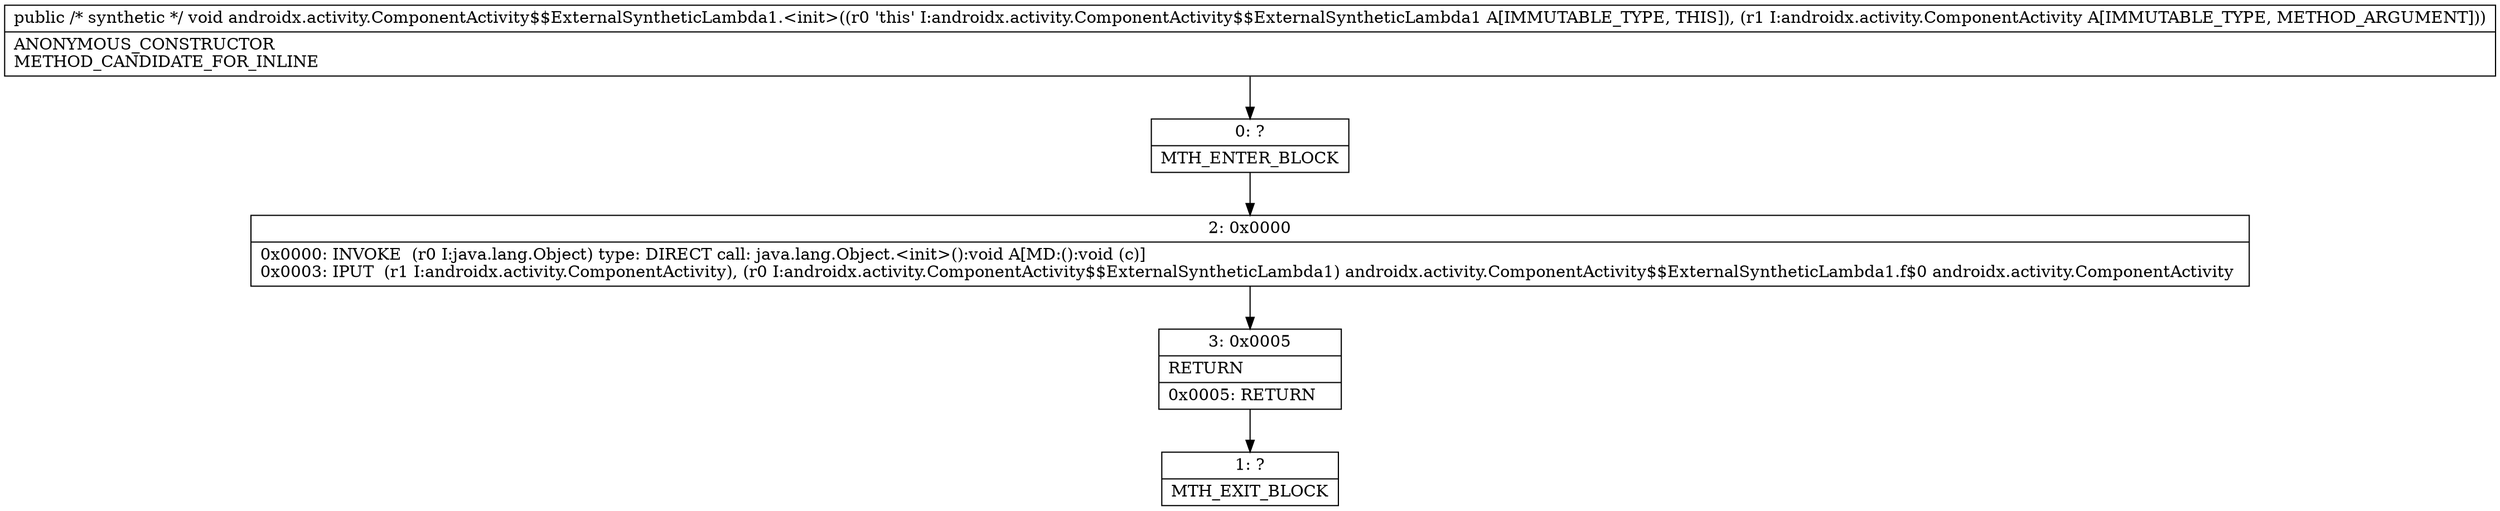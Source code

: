 digraph "CFG forandroidx.activity.ComponentActivity$$ExternalSyntheticLambda1.\<init\>(Landroidx\/activity\/ComponentActivity;)V" {
Node_0 [shape=record,label="{0\:\ ?|MTH_ENTER_BLOCK\l}"];
Node_2 [shape=record,label="{2\:\ 0x0000|0x0000: INVOKE  (r0 I:java.lang.Object) type: DIRECT call: java.lang.Object.\<init\>():void A[MD:():void (c)]\l0x0003: IPUT  (r1 I:androidx.activity.ComponentActivity), (r0 I:androidx.activity.ComponentActivity$$ExternalSyntheticLambda1) androidx.activity.ComponentActivity$$ExternalSyntheticLambda1.f$0 androidx.activity.ComponentActivity \l}"];
Node_3 [shape=record,label="{3\:\ 0x0005|RETURN\l|0x0005: RETURN   \l}"];
Node_1 [shape=record,label="{1\:\ ?|MTH_EXIT_BLOCK\l}"];
MethodNode[shape=record,label="{public \/* synthetic *\/ void androidx.activity.ComponentActivity$$ExternalSyntheticLambda1.\<init\>((r0 'this' I:androidx.activity.ComponentActivity$$ExternalSyntheticLambda1 A[IMMUTABLE_TYPE, THIS]), (r1 I:androidx.activity.ComponentActivity A[IMMUTABLE_TYPE, METHOD_ARGUMENT]))  | ANONYMOUS_CONSTRUCTOR\lMETHOD_CANDIDATE_FOR_INLINE\l}"];
MethodNode -> Node_0;Node_0 -> Node_2;
Node_2 -> Node_3;
Node_3 -> Node_1;
}

